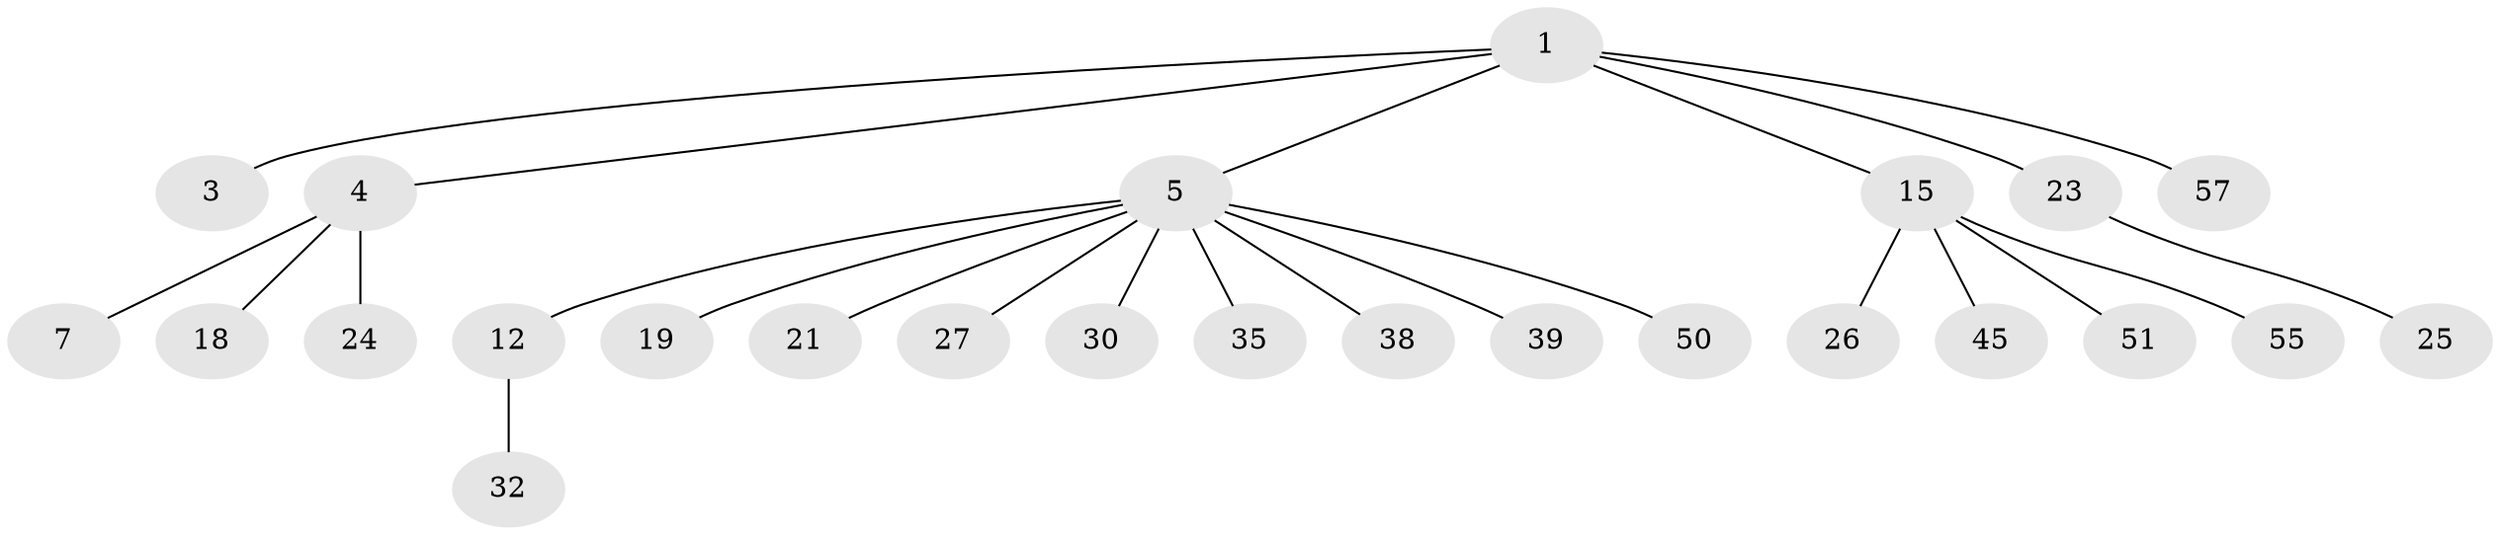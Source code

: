 // original degree distribution, {2: 0.15873015873015872, 6: 0.015873015873015872, 1: 0.5714285714285714, 4: 0.06349206349206349, 5: 0.047619047619047616, 7: 0.015873015873015872, 3: 0.12698412698412698}
// Generated by graph-tools (version 1.1) at 2025/19/03/04/25 18:19:18]
// undirected, 25 vertices, 24 edges
graph export_dot {
graph [start="1"]
  node [color=gray90,style=filled];
  1 [super="+2+9"];
  3;
  4 [super="+44+6+40"];
  5 [super="+8+16+36"];
  7 [super="+14"];
  12 [super="+13+20"];
  15 [super="+17+54"];
  18;
  19 [super="+31"];
  21 [super="+56+52+22"];
  23 [super="+46+41"];
  24;
  25;
  26 [super="+37+53"];
  27;
  30;
  32 [super="+59"];
  35 [super="+61"];
  38;
  39;
  45;
  50;
  51;
  55;
  57;
  1 -- 3;
  1 -- 4;
  1 -- 5;
  1 -- 23;
  1 -- 57;
  1 -- 15;
  4 -- 24;
  4 -- 18;
  4 -- 7;
  5 -- 50;
  5 -- 19;
  5 -- 21;
  5 -- 39;
  5 -- 27;
  5 -- 12;
  5 -- 35;
  5 -- 38;
  5 -- 30;
  12 -- 32;
  15 -- 51;
  15 -- 55;
  15 -- 26;
  15 -- 45;
  23 -- 25;
}
